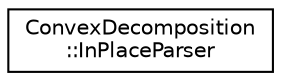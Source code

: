 digraph "Graphical Class Hierarchy"
{
  edge [fontname="Helvetica",fontsize="10",labelfontname="Helvetica",labelfontsize="10"];
  node [fontname="Helvetica",fontsize="10",shape=record];
  rankdir="LR";
  Node1 [label="ConvexDecomposition\l::InPlaceParser",height=0.2,width=0.4,color="black", fillcolor="white", style="filled",URL="$class_convex_decomposition_1_1_in_place_parser.html"];
}
